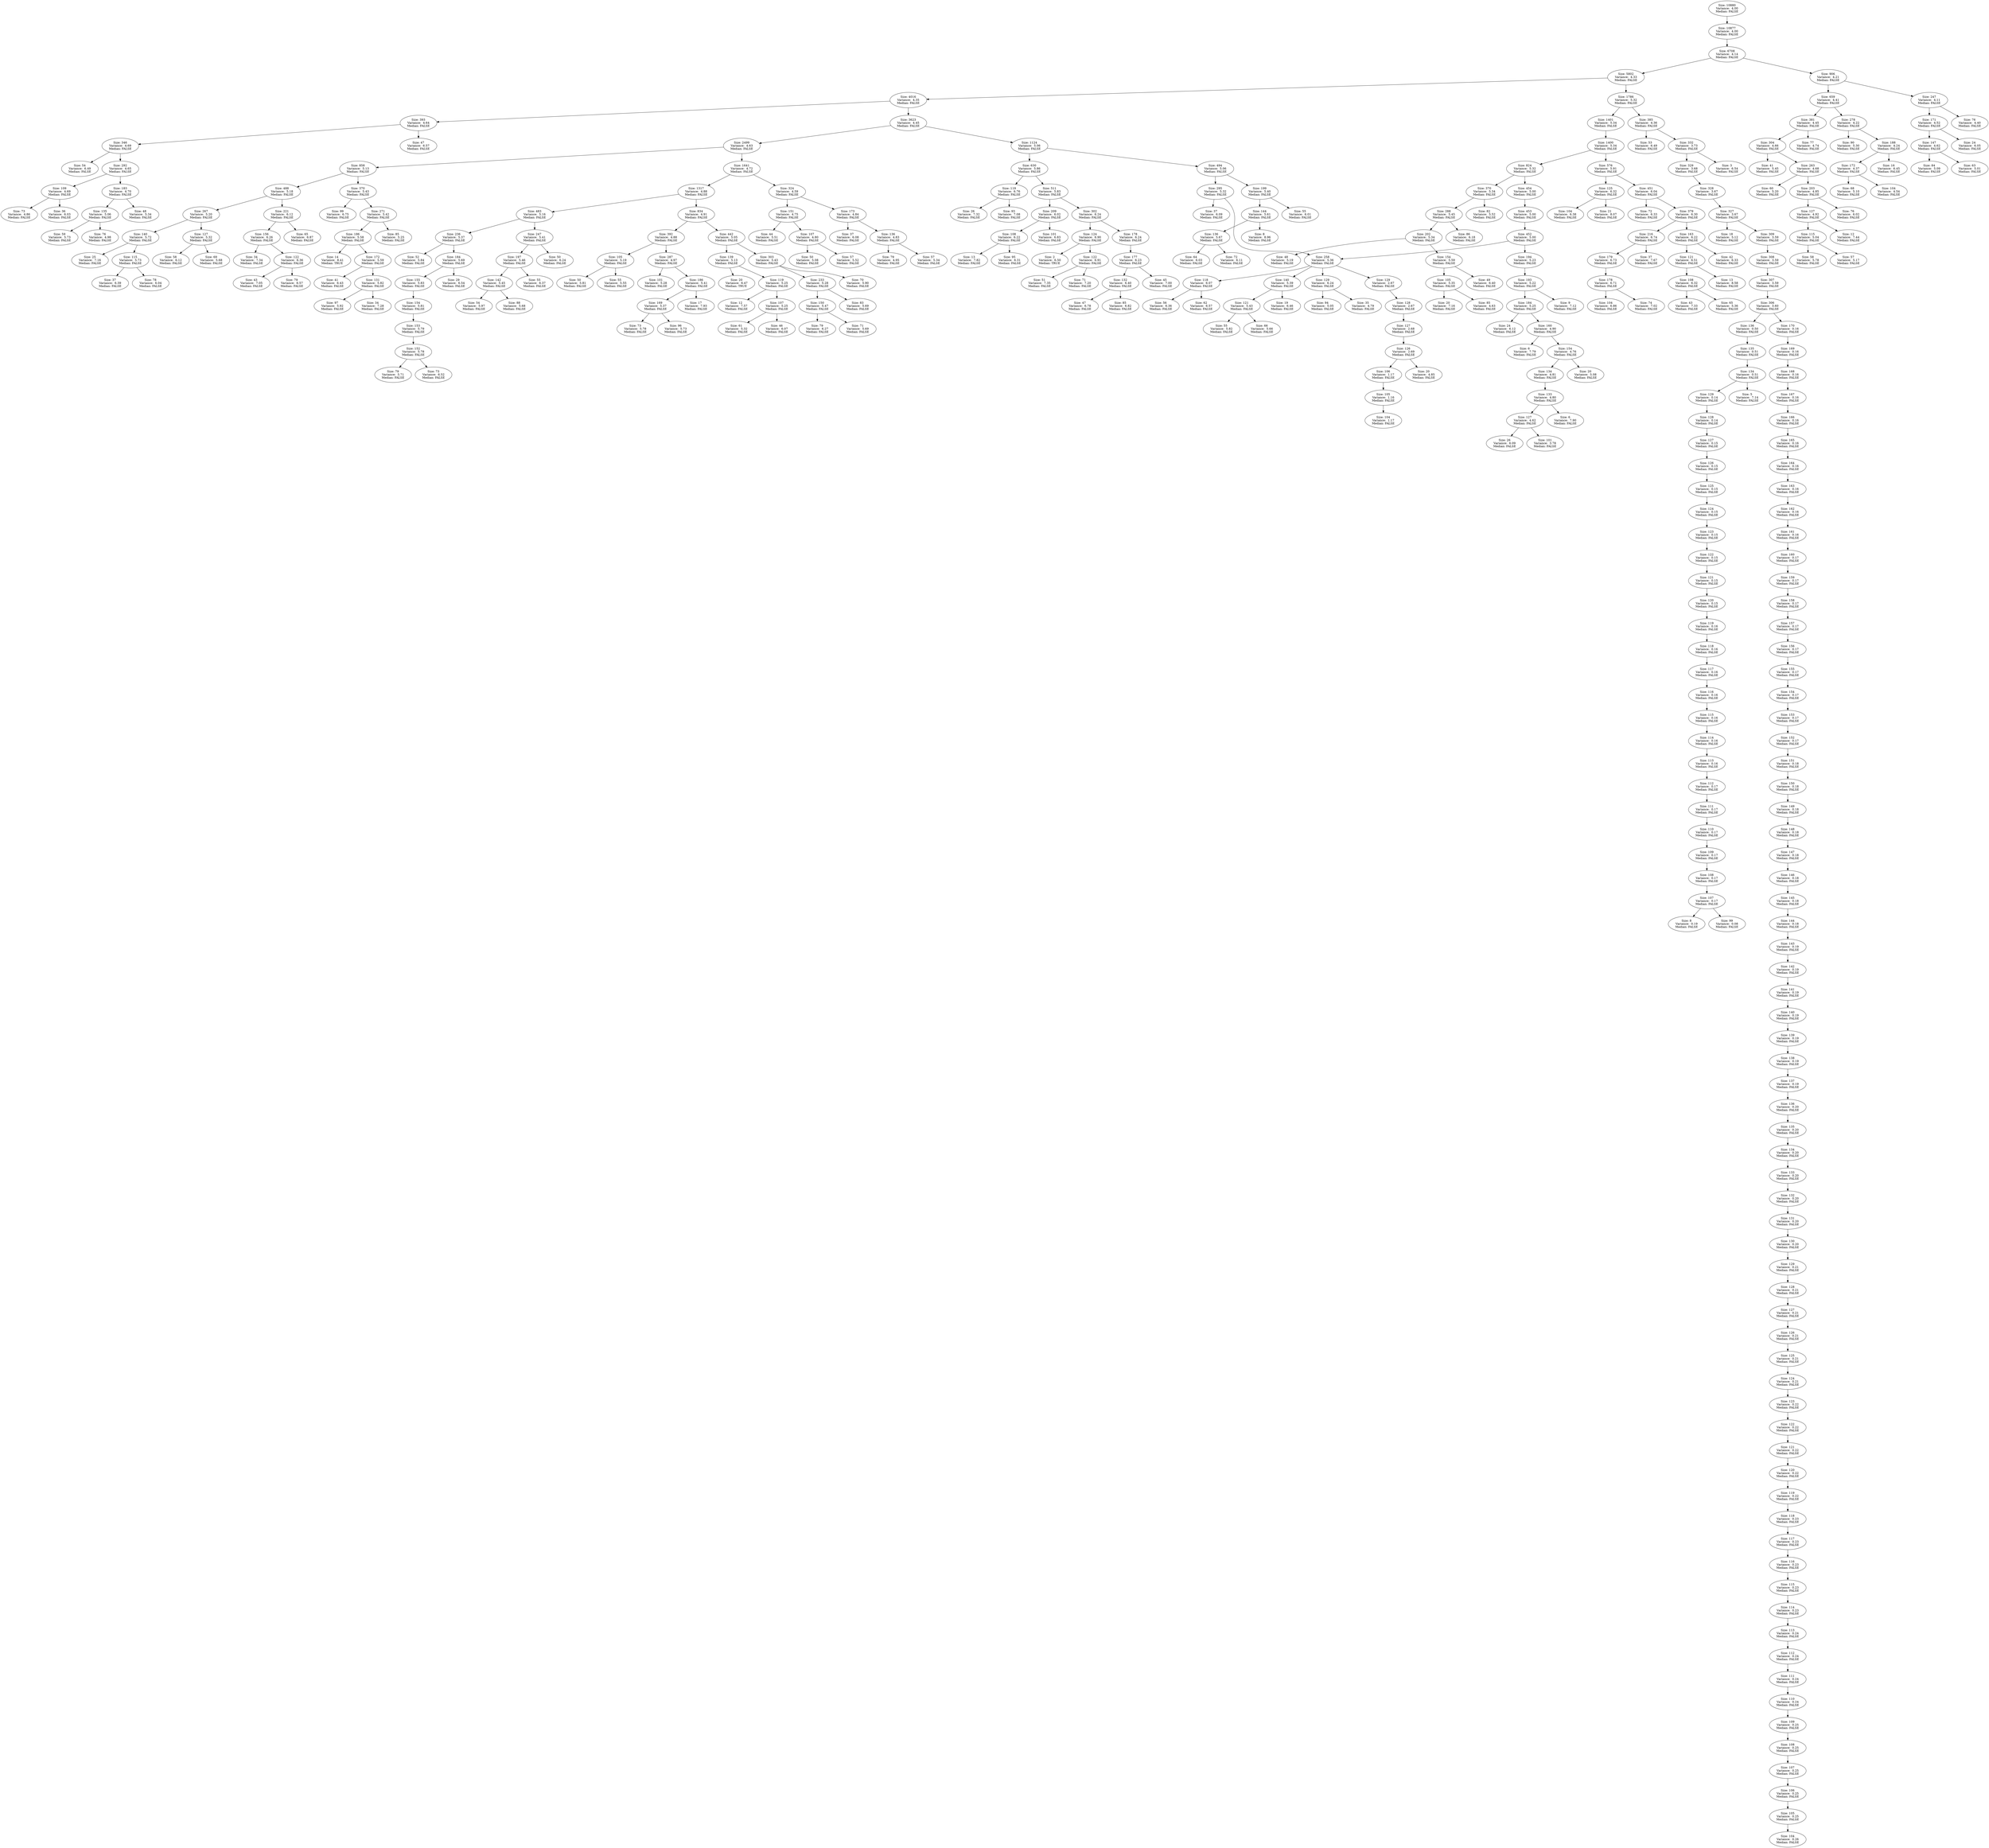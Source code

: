 DIGRAPH G {
"Size: 10880\nVariance:  4.00\nMedian: FALSE" -> "Size: 10877\nVariance:  4.00\nMedian: FALSE" L=0;
"Size: 10877\nVariance:  4.00\nMedian: FALSE" -> "Size: 6708\nVariance:  4.14\nMedian: FALSE" L=1;
"Size: 6708\nVariance:  4.14\nMedian: FALSE" -> "Size: 5802\nVariance:  4.33\nMedian: FALSE" L=2;
"Size: 6708\nVariance:  4.14\nMedian: FALSE" -> "Size: 906\nVariance:  4.21\nMedian: FALSE" L=2;
"Size: 5802\nVariance:  4.33\nMedian: FALSE" -> "Size: 4016\nVariance:  4.35\nMedian: FALSE" L=3;
"Size: 5802\nVariance:  4.33\nMedian: FALSE" -> "Size: 1786\nVariance:  5.32\nMedian: FALSE" L=3;
"Size: 4016\nVariance:  4.35\nMedian: FALSE" -> "Size: 393\nVariance:  4.64\nMedian: FALSE" L=4;
"Size: 4016\nVariance:  4.35\nMedian: FALSE" -> "Size: 3623\nVariance:  4.45\nMedian: FALSE" L=4;
"Size: 393\nVariance:  4.64\nMedian: FALSE" -> "Size: 346\nVariance:  4.69\nMedian: FALSE" L=5;
"Size: 393\nVariance:  4.64\nMedian: FALSE" -> "Size: 47\nVariance:  6.57\nMedian: FALSE" L=5;
"Size: 346\nVariance:  4.69\nMedian: FALSE" -> "Size: 54\nVariance:  6.49\nMedian: FALSE" L=6;
"Size: 346\nVariance:  4.69\nMedian: FALSE" -> "Size: 292\nVariance:  4.65\nMedian: FALSE" L=6;
"Size: 292\nVariance:  4.65\nMedian: FALSE" -> "Size: 109\nVariance:  4.69\nMedian: FALSE" L=7;
"Size: 292\nVariance:  4.65\nMedian: FALSE" -> "Size: 183\nVariance:  4.70\nMedian: FALSE" L=7;
"Size: 109\nVariance:  4.69\nMedian: FALSE" -> "Size: 73\nVariance:  4.86\nMedian: FALSE" L=8;
"Size: 109\nVariance:  4.69\nMedian: FALSE" -> "Size: 36\nVariance:  6.03\nMedian: FALSE" L=8;
"Size: 183\nVariance:  4.70\nMedian: FALSE" -> "Size: 135\nVariance:  5.06\nMedian: FALSE" L=8;
"Size: 183\nVariance:  4.70\nMedian: FALSE" -> "Size: 48\nVariance:  5.34\nMedian: FALSE" L=8;
"Size: 135\nVariance:  5.06\nMedian: FALSE" -> "Size: 59\nVariance:  5.73\nMedian: FALSE" L=9;
"Size: 135\nVariance:  5.06\nMedian: FALSE" -> "Size: 76\nVariance:  4.98\nMedian: FALSE" L=9;
"Size: 3623\nVariance:  4.45\nMedian: FALSE" -> "Size: 2499\nVariance:  4.63\nMedian: FALSE" L=5;
"Size: 3623\nVariance:  4.45\nMedian: FALSE" -> "Size: 1124\nVariance:  5.06\nMedian: FALSE" L=5;
"Size: 2499\nVariance:  4.63\nMedian: FALSE" -> "Size: 858\nVariance:  5.13\nMedian: FALSE" L=6;
"Size: 2499\nVariance:  4.63\nMedian: FALSE" -> "Size: 1641\nVariance:  4.72\nMedian: FALSE" L=6;
"Size: 858\nVariance:  5.13\nMedian: FALSE" -> "Size: 488\nVariance:  5.18\nMedian: FALSE" L=7;
"Size: 858\nVariance:  5.13\nMedian: FALSE" -> "Size: 370\nVariance:  5.43\nMedian: FALSE" L=7;
"Size: 488\nVariance:  5.18\nMedian: FALSE" -> "Size: 221\nVariance:  6.12\nMedian: FALSE" L=8;
"Size: 488\nVariance:  5.18\nMedian: FALSE" -> "Size: 267\nVariance:  5.20\nMedian: FALSE" L=8;
"Size: 221\nVariance:  6.12\nMedian: FALSE" -> "Size: 156\nVariance:  6.26\nMedian: FALSE" L=9;
"Size: 221\nVariance:  6.12\nMedian: FALSE" -> "Size: 65\nVariance:  6.87\nMedian: FALSE" L=9;
"Size: 156\nVariance:  6.26\nMedian: FALSE" -> "Size: 122\nVariance:  6.36\nMedian: FALSE" L=10;
"Size: 156\nVariance:  6.26\nMedian: FALSE" -> "Size: 34\nVariance:  7.34\nMedian: FALSE" L=10;
"Size: 122\nVariance:  6.36\nMedian: FALSE" -> "Size: 43\nVariance:  7.05\nMedian: FALSE" L=11;
"Size: 122\nVariance:  6.36\nMedian: FALSE" -> "Size: 79\nVariance:  6.57\nMedian: FALSE" L=11;
"Size: 267\nVariance:  5.20\nMedian: FALSE" -> "Size: 140\nVariance:  5.72\nMedian: FALSE" L=9;
"Size: 267\nVariance:  5.20\nMedian: FALSE" -> "Size: 127\nVariance:  5.32\nMedian: FALSE" L=9;
"Size: 140\nVariance:  5.72\nMedian: FALSE" -> "Size: 115\nVariance:  5.73\nMedian: FALSE" L=10;
"Size: 140\nVariance:  5.72\nMedian: FALSE" -> "Size: 25\nVariance:  7.16\nMedian: FALSE" L=10;
"Size: 115\nVariance:  5.73\nMedian: FALSE" -> "Size: 37\nVariance:  6.39\nMedian: FALSE" L=11;
"Size: 115\nVariance:  5.73\nMedian: FALSE" -> "Size: 78\nVariance:  6.04\nMedian: FALSE" L=11;
"Size: 127\nVariance:  5.32\nMedian: FALSE" -> "Size: 69\nVariance:  5.68\nMedian: FALSE" L=10;
"Size: 127\nVariance:  5.32\nMedian: FALSE" -> "Size: 58\nVariance:  6.12\nMedian: FALSE" L=10;
"Size: 370\nVariance:  5.43\nMedian: FALSE" -> "Size: 271\nVariance:  5.42\nMedian: FALSE" L=8;
"Size: 370\nVariance:  5.43\nMedian: FALSE" -> "Size: 99\nVariance:  6.75\nMedian: FALSE" L=8;
"Size: 271\nVariance:  5.42\nMedian: FALSE" -> "Size: 186\nVariance:  5.58\nMedian: FALSE" L=9;
"Size: 271\nVariance:  5.42\nMedian: FALSE" -> "Size: 85\nVariance:  5.25\nMedian: FALSE" L=9;
"Size: 186\nVariance:  5.58\nMedian: FALSE" -> "Size: 172\nVariance:  5.59\nMedian: FALSE" L=10;
"Size: 186\nVariance:  5.58\nMedian: FALSE" -> "Size: 14\nVariance:  8.41\nMedian: TRUE " L=10;
"Size: 172\nVariance:  5.59\nMedian: FALSE" -> "Size: 41\nVariance:  6.43\nMedian: FALSE" L=11;
"Size: 172\nVariance:  5.59\nMedian: FALSE" -> "Size: 131\nVariance:  5.82\nMedian: FALSE" L=11;
"Size: 131\nVariance:  5.82\nMedian: FALSE" -> "Size: 97\nVariance:  5.92\nMedian: FALSE" L=12;
"Size: 131\nVariance:  5.82\nMedian: FALSE" -> "Size: 34\nVariance:  7.28\nMedian: FALSE" L=12;
"Size: 1641\nVariance:  4.72\nMedian: FALSE" -> "Size: 324\nVariance:  4.59\nMedian: FALSE" L=7;
"Size: 1641\nVariance:  4.72\nMedian: FALSE" -> "Size: 1317\nVariance:  4.88\nMedian: FALSE" L=7;
"Size: 324\nVariance:  4.59\nMedian: FALSE" -> "Size: 173\nVariance:  4.84\nMedian: FALSE" L=8;
"Size: 324\nVariance:  4.59\nMedian: FALSE" -> "Size: 151\nVariance:  4.75\nMedian: FALSE" L=8;
"Size: 173\nVariance:  4.84\nMedian: FALSE" -> "Size: 37\nVariance:  6.08\nMedian: FALSE" L=9;
"Size: 173\nVariance:  4.84\nMedian: FALSE" -> "Size: 136\nVariance:  4.83\nMedian: FALSE" L=9;
"Size: 136\nVariance:  4.83\nMedian: FALSE" -> "Size: 57\nVariance:  5.34\nMedian: FALSE" L=10;
"Size: 136\nVariance:  4.83\nMedian: FALSE" -> "Size: 79\nVariance:  4.95\nMedian: FALSE" L=10;
"Size: 151\nVariance:  4.75\nMedian: FALSE" -> "Size: 44\nVariance:  5.51\nMedian: FALSE" L=9;
"Size: 151\nVariance:  4.75\nMedian: FALSE" -> "Size: 107\nVariance:  4.80\nMedian: FALSE" L=9;
"Size: 107\nVariance:  4.80\nMedian: FALSE" -> "Size: 57\nVariance:  5.52\nMedian: FALSE" L=10;
"Size: 107\nVariance:  4.80\nMedian: FALSE" -> "Size: 50\nVariance:  5.08\nMedian: FALSE" L=10;
"Size: 1317\nVariance:  4.88\nMedian: FALSE" -> "Size: 483\nVariance:  5.16\nMedian: FALSE" L=8;
"Size: 1317\nVariance:  4.88\nMedian: FALSE" -> "Size: 834\nVariance:  4.91\nMedian: FALSE" L=8;
"Size: 483\nVariance:  5.16\nMedian: FALSE" -> "Size: 247\nVariance:  5.41\nMedian: FALSE" L=9;
"Size: 483\nVariance:  5.16\nMedian: FALSE" -> "Size: 236\nVariance:  5.37\nMedian: FALSE" L=9;
"Size: 247\nVariance:  5.41\nMedian: FALSE" -> "Size: 50\nVariance:  6.24\nMedian: FALSE" L=10;
"Size: 247\nVariance:  5.41\nMedian: FALSE" -> "Size: 197\nVariance:  5.46\nMedian: FALSE" L=10;
"Size: 197\nVariance:  5.46\nMedian: FALSE" -> "Size: 142\nVariance:  5.45\nMedian: FALSE" L=11;
"Size: 197\nVariance:  5.46\nMedian: FALSE" -> "Size: 55\nVariance:  6.37\nMedian: FALSE" L=11;
"Size: 142\nVariance:  5.45\nMedian: FALSE" -> "Size: 54\nVariance:  5.97\nMedian: FALSE" L=12;
"Size: 142\nVariance:  5.45\nMedian: FALSE" -> "Size: 88\nVariance:  5.68\nMedian: FALSE" L=12;
"Size: 236\nVariance:  5.37\nMedian: FALSE" -> "Size: 52\nVariance:  5.84\nMedian: FALSE" L=10;
"Size: 236\nVariance:  5.37\nMedian: FALSE" -> "Size: 184\nVariance:  5.69\nMedian: FALSE" L=10;
"Size: 184\nVariance:  5.69\nMedian: FALSE" -> "Size: 155\nVariance:  5.83\nMedian: FALSE" L=11;
"Size: 184\nVariance:  5.69\nMedian: FALSE" -> "Size: 29\nVariance:  6.54\nMedian: FALSE" L=11;
"Size: 155\nVariance:  5.83\nMedian: FALSE" -> "Size: 154\nVariance:  5.81\nMedian: FALSE" L=12;
"Size: 154\nVariance:  5.81\nMedian: FALSE" -> "Size: 153\nVariance:  5.79\nMedian: FALSE" L=13;
"Size: 153\nVariance:  5.79\nMedian: FALSE" -> "Size: 152\nVariance:  5.78\nMedian: FALSE" L=14;
"Size: 152\nVariance:  5.78\nMedian: FALSE" -> "Size: 79\nVariance:  5.71\nMedian: FALSE" L=15;
"Size: 152\nVariance:  5.78\nMedian: FALSE" -> "Size: 73\nVariance:  6.52\nMedian: FALSE" L=15;
"Size: 834\nVariance:  4.91\nMedian: FALSE" -> "Size: 442\nVariance:  5.05\nMedian: FALSE" L=9;
"Size: 834\nVariance:  4.91\nMedian: FALSE" -> "Size: 392\nVariance:  4.88\nMedian: FALSE" L=9;
"Size: 442\nVariance:  5.05\nMedian: FALSE" -> "Size: 139\nVariance:  5.13\nMedian: FALSE" L=10;
"Size: 442\nVariance:  5.05\nMedian: FALSE" -> "Size: 303\nVariance:  5.43\nMedian: FALSE" L=10;
"Size: 139\nVariance:  5.13\nMedian: FALSE" -> "Size: 20\nVariance:  6.47\nMedian: TRUE " L=11;
"Size: 139\nVariance:  5.13\nMedian: FALSE" -> "Size: 119\nVariance:  5.25\nMedian: FALSE" L=11;
"Size: 119\nVariance:  5.25\nMedian: FALSE" -> "Size: 107\nVariance:  5.25\nMedian: FALSE" L=12;
"Size: 119\nVariance:  5.25\nMedian: FALSE" -> "Size: 12\nVariance:  7.57\nMedian: FALSE" L=12;
"Size: 107\nVariance:  5.25\nMedian: FALSE" -> "Size: 46\nVariance:  6.07\nMedian: FALSE" L=13;
"Size: 107\nVariance:  5.25\nMedian: FALSE" -> "Size: 61\nVariance:  5.32\nMedian: FALSE" L=13;
"Size: 303\nVariance:  5.43\nMedian: FALSE" -> "Size: 233\nVariance:  5.28\nMedian: FALSE" L=11;
"Size: 303\nVariance:  5.43\nMedian: FALSE" -> "Size: 70\nVariance:  5.90\nMedian: FALSE" L=11;
"Size: 233\nVariance:  5.28\nMedian: FALSE" -> "Size: 83\nVariance:  5.69\nMedian: FALSE" L=12;
"Size: 233\nVariance:  5.28\nMedian: FALSE" -> "Size: 150\nVariance:  5.47\nMedian: FALSE" L=12;
"Size: 150\nVariance:  5.47\nMedian: FALSE" -> "Size: 71\nVariance:  5.69\nMedian: FALSE" L=13;
"Size: 150\nVariance:  5.47\nMedian: FALSE" -> "Size: 79\nVariance:  6.27\nMedian: FALSE" L=13;
"Size: 392\nVariance:  4.88\nMedian: FALSE" -> "Size: 105\nVariance:  5.19\nMedian: FALSE" L=10;
"Size: 392\nVariance:  4.88\nMedian: FALSE" -> "Size: 287\nVariance:  4.97\nMedian: FALSE" L=10;
"Size: 105\nVariance:  5.19\nMedian: FALSE" -> "Size: 50\nVariance:  5.81\nMedian: FALSE" L=11;
"Size: 105\nVariance:  5.19\nMedian: FALSE" -> "Size: 55\nVariance:  5.55\nMedian: FALSE" L=11;
"Size: 287\nVariance:  4.97\nMedian: FALSE" -> "Size: 101\nVariance:  5.28\nMedian: FALSE" L=11;
"Size: 287\nVariance:  4.97\nMedian: FALSE" -> "Size: 186\nVariance:  5.41\nMedian: FALSE" L=11;
"Size: 186\nVariance:  5.41\nMedian: FALSE" -> "Size: 17\nVariance:  7.93\nMedian: FALSE" L=12;
"Size: 186\nVariance:  5.41\nMedian: FALSE" -> "Size: 169\nVariance:  5.37\nMedian: FALSE" L=12;
"Size: 169\nVariance:  5.37\nMedian: FALSE" -> "Size: 96\nVariance:  5.73\nMedian: FALSE" L=13;
"Size: 169\nVariance:  5.37\nMedian: FALSE" -> "Size: 73\nVariance:  5.78\nMedian: FALSE" L=13;
"Size: 1124\nVariance:  5.06\nMedian: FALSE" -> "Size: 494\nVariance:  5.06\nMedian: FALSE" L=6;
"Size: 1124\nVariance:  5.06\nMedian: FALSE" -> "Size: 630\nVariance:  5.86\nMedian: FALSE" L=6;
"Size: 494\nVariance:  5.06\nMedian: FALSE" -> "Size: 199\nVariance:  5.40\nMedian: FALSE" L=7;
"Size: 494\nVariance:  5.06\nMedian: FALSE" -> "Size: 295\nVariance:  5.32\nMedian: FALSE" L=7;
"Size: 199\nVariance:  5.40\nMedian: FALSE" -> "Size: 144\nVariance:  5.61\nMedian: FALSE" L=8;
"Size: 199\nVariance:  5.40\nMedian: FALSE" -> "Size: 55\nVariance:  6.01\nMedian: FALSE" L=8;
"Size: 144\nVariance:  5.61\nMedian: FALSE" -> "Size: 8\nVariance:  8.96\nMedian: FALSE" L=9;
"Size: 144\nVariance:  5.61\nMedian: FALSE" -> "Size: 136\nVariance:  5.67\nMedian: FALSE" L=9;
"Size: 136\nVariance:  5.67\nMedian: FALSE" -> "Size: 64\nVariance:  6.03\nMedian: FALSE" L=10;
"Size: 136\nVariance:  5.67\nMedian: FALSE" -> "Size: 72\nVariance:  6.11\nMedian: FALSE" L=10;
"Size: 295\nVariance:  5.32\nMedian: FALSE" -> "Size: 37\nVariance:  6.09\nMedian: FALSE" L=8;
"Size: 295\nVariance:  5.32\nMedian: FALSE" -> "Size: 258\nVariance:  5.36\nMedian: FALSE" L=8;
"Size: 258\nVariance:  5.36\nMedian: FALSE" -> "Size: 118\nVariance:  6.07\nMedian: FALSE" L=9;
"Size: 258\nVariance:  5.36\nMedian: FALSE" -> "Size: 140\nVariance:  5.39\nMedian: FALSE" L=9;
"Size: 118\nVariance:  6.07\nMedian: FALSE" -> "Size: 56\nVariance:  6.36\nMedian: FALSE" L=10;
"Size: 118\nVariance:  6.07\nMedian: FALSE" -> "Size: 62\nVariance:  6.57\nMedian: FALSE" L=10;
"Size: 140\nVariance:  5.39\nMedian: FALSE" -> "Size: 121\nVariance:  5.43\nMedian: FALSE" L=10;
"Size: 140\nVariance:  5.39\nMedian: FALSE" -> "Size: 19\nVariance:  6.46\nMedian: FALSE" L=10;
"Size: 121\nVariance:  5.43\nMedian: FALSE" -> "Size: 55\nVariance:  5.82\nMedian: FALSE" L=11;
"Size: 121\nVariance:  5.43\nMedian: FALSE" -> "Size: 66\nVariance:  5.66\nMedian: FALSE" L=11;
"Size: 630\nVariance:  5.86\nMedian: FALSE" -> "Size: 511\nVariance:  5.83\nMedian: FALSE" L=7;
"Size: 630\nVariance:  5.86\nMedian: FALSE" -> "Size: 119\nVariance:  6.76\nMedian: FALSE" L=7;
"Size: 511\nVariance:  5.83\nMedian: FALSE" -> "Size: 209\nVariance:  6.02\nMedian: FALSE" L=8;
"Size: 511\nVariance:  5.83\nMedian: FALSE" -> "Size: 302\nVariance:  6.24\nMedian: FALSE" L=8;
"Size: 209\nVariance:  6.02\nMedian: FALSE" -> "Size: 108\nVariance:  6.22\nMedian: FALSE" L=9;
"Size: 209\nVariance:  6.02\nMedian: FALSE" -> "Size: 101\nVariance:  6.83\nMedian: FALSE" L=9;
"Size: 108\nVariance:  6.22\nMedian: FALSE" -> "Size: 95\nVariance:  6.31\nMedian: FALSE" L=10;
"Size: 108\nVariance:  6.22\nMedian: FALSE" -> "Size: 13\nVariance:  7.82\nMedian: FALSE" L=10;
"Size: 302\nVariance:  6.24\nMedian: FALSE" -> "Size: 124\nVariance:  6.90\nMedian: FALSE" L=9;
"Size: 302\nVariance:  6.24\nMedian: FALSE" -> "Size: 178\nVariance:  6.24\nMedian: FALSE" L=9;
"Size: 124\nVariance:  6.90\nMedian: FALSE" -> "Size: 122\nVariance:  6.91\nMedian: FALSE" L=10;
"Size: 124\nVariance:  6.90\nMedian: FALSE" -> "Size: 2\nVariance:  6.50\nMedian: TRUE " L=10;
"Size: 122\nVariance:  6.91\nMedian: FALSE" -> "Size: 71\nVariance:  7.20\nMedian: FALSE" L=11;
"Size: 122\nVariance:  6.91\nMedian: FALSE" -> "Size: 51\nVariance:  7.35\nMedian: FALSE" L=11;
"Size: 178\nVariance:  6.24\nMedian: FALSE" -> "Size: 177\nVariance:  6.23\nMedian: FALSE" L=10;
"Size: 177\nVariance:  6.23\nMedian: FALSE" -> "Size: 45\nVariance:  7.00\nMedian: FALSE" L=11;
"Size: 177\nVariance:  6.23\nMedian: FALSE" -> "Size: 132\nVariance:  6.40\nMedian: FALSE" L=11;
"Size: 132\nVariance:  6.40\nMedian: FALSE" -> "Size: 85\nVariance:  6.82\nMedian: FALSE" L=12;
"Size: 132\nVariance:  6.40\nMedian: FALSE" -> "Size: 47\nVariance:  6.78\nMedian: FALSE" L=12;
"Size: 119\nVariance:  6.76\nMedian: FALSE" -> "Size: 26\nVariance:  7.32\nMedian: FALSE" L=8;
"Size: 119\nVariance:  6.76\nMedian: FALSE" -> "Size: 93\nVariance:  7.08\nMedian: FALSE" L=8;
"Size: 1786\nVariance:  5.32\nMedian: FALSE" -> "Size: 385\nVariance:  4.36\nMedian: FALSE" L=4;
"Size: 1786\nVariance:  5.32\nMedian: FALSE" -> "Size: 1401\nVariance:  5.34\nMedian: FALSE" L=4;
"Size: 385\nVariance:  4.36\nMedian: FALSE" -> "Size: 53\nVariance:  6.49\nMedian: FALSE" L=5;
"Size: 385\nVariance:  4.36\nMedian: FALSE" -> "Size: 332\nVariance:  3.73\nMedian: FALSE" L=5;
"Size: 332\nVariance:  3.73\nMedian: FALSE" -> "Size: 329\nVariance:  3.68\nMedian: FALSE" L=6;
"Size: 332\nVariance:  3.73\nMedian: FALSE" -> "Size: 3\nVariance:  6.54\nMedian: FALSE" L=6;
"Size: 329\nVariance:  3.68\nMedian: FALSE" -> "Size: 328\nVariance:  3.67\nMedian: FALSE" L=7;
"Size: 328\nVariance:  3.67\nMedian: FALSE" -> "Size: 327\nVariance:  3.67\nMedian: FALSE" L=8;
"Size: 327\nVariance:  3.67\nMedian: FALSE" -> "Size: 18\nVariance:  5.12\nMedian: FALSE" L=9;
"Size: 327\nVariance:  3.67\nMedian: FALSE" -> "Size: 309\nVariance:  3.59\nMedian: FALSE" L=9;
"Size: 309\nVariance:  3.59\nMedian: FALSE" -> "Size: 308\nVariance:  3.59\nMedian: FALSE" L=10;
"Size: 308\nVariance:  3.59\nMedian: FALSE" -> "Size: 307\nVariance:  3.59\nMedian: FALSE" L=11;
"Size: 307\nVariance:  3.59\nMedian: FALSE" -> "Size: 306\nVariance:  3.60\nMedian: FALSE" L=12;
"Size: 306\nVariance:  3.60\nMedian: FALSE" -> "Size: 136\nVariance:  0.50\nMedian: FALSE" L=13;
"Size: 306\nVariance:  3.60\nMedian: FALSE" -> "Size: 170\nVariance:  0.16\nMedian: FALSE" L=13;
"Size: 136\nVariance:  0.50\nMedian: FALSE" -> "Size: 135\nVariance:  0.51\nMedian: FALSE" L=14;
"Size: 135\nVariance:  0.51\nMedian: FALSE" -> "Size: 134\nVariance:  0.51\nMedian: FALSE" L=15;
"Size: 134\nVariance:  0.51\nMedian: FALSE" -> "Size: 129\nVariance:  0.14\nMedian: FALSE" L=16;
"Size: 134\nVariance:  0.51\nMedian: FALSE" -> "Size: 5\nVariance:  7.14\nMedian: FALSE" L=16;
"Size: 129\nVariance:  0.14\nMedian: FALSE" -> "Size: 128\nVariance:  0.14\nMedian: FALSE" L=17;
"Size: 128\nVariance:  0.14\nMedian: FALSE" -> "Size: 127\nVariance:  0.15\nMedian: FALSE" L=18;
"Size: 127\nVariance:  0.15\nMedian: FALSE" -> "Size: 126\nVariance:  0.15\nMedian: FALSE" L=19;
"Size: 126\nVariance:  0.15\nMedian: FALSE" -> "Size: 125\nVariance:  0.15\nMedian: FALSE" L=20;
"Size: 125\nVariance:  0.15\nMedian: FALSE" -> "Size: 124\nVariance:  0.15\nMedian: FALSE" L=21;
"Size: 124\nVariance:  0.15\nMedian: FALSE" -> "Size: 123\nVariance:  0.15\nMedian: FALSE" L=22;
"Size: 123\nVariance:  0.15\nMedian: FALSE" -> "Size: 122\nVariance:  0.15\nMedian: FALSE" L=23;
"Size: 122\nVariance:  0.15\nMedian: FALSE" -> "Size: 121\nVariance:  0.15\nMedian: FALSE" L=24;
"Size: 121\nVariance:  0.15\nMedian: FALSE" -> "Size: 120\nVariance:  0.15\nMedian: FALSE" L=25;
"Size: 120\nVariance:  0.15\nMedian: FALSE" -> "Size: 119\nVariance:  0.16\nMedian: FALSE" L=26;
"Size: 119\nVariance:  0.16\nMedian: FALSE" -> "Size: 118\nVariance:  0.16\nMedian: FALSE" L=27;
"Size: 118\nVariance:  0.16\nMedian: FALSE" -> "Size: 117\nVariance:  0.16\nMedian: FALSE" L=28;
"Size: 117\nVariance:  0.16\nMedian: FALSE" -> "Size: 116\nVariance:  0.16\nMedian: FALSE" L=29;
"Size: 116\nVariance:  0.16\nMedian: FALSE" -> "Size: 115\nVariance:  0.16\nMedian: FALSE" L=30;
"Size: 115\nVariance:  0.16\nMedian: FALSE" -> "Size: 114\nVariance:  0.16\nMedian: FALSE" L=31;
"Size: 114\nVariance:  0.16\nMedian: FALSE" -> "Size: 113\nVariance:  0.16\nMedian: FALSE" L=32;
"Size: 113\nVariance:  0.16\nMedian: FALSE" -> "Size: 112\nVariance:  0.17\nMedian: FALSE" L=33;
"Size: 112\nVariance:  0.17\nMedian: FALSE" -> "Size: 111\nVariance:  0.17\nMedian: FALSE" L=34;
"Size: 111\nVariance:  0.17\nMedian: FALSE" -> "Size: 110\nVariance:  0.17\nMedian: FALSE" L=35;
"Size: 110\nVariance:  0.17\nMedian: FALSE" -> "Size: 109\nVariance:  0.17\nMedian: FALSE" L=36;
"Size: 109\nVariance:  0.17\nMedian: FALSE" -> "Size: 108\nVariance:  0.17\nMedian: FALSE" L=37;
"Size: 108\nVariance:  0.17\nMedian: FALSE" -> "Size: 107\nVariance:  0.17\nMedian: FALSE" L=38;
"Size: 107\nVariance:  0.17\nMedian: FALSE" -> "Size: 8\nVariance:  0.19\nMedian: FALSE" L=39;
"Size: 107\nVariance:  0.17\nMedian: FALSE" -> "Size: 99\nVariance:  0.08\nMedian: FALSE" L=39;
"Size: 170\nVariance:  0.16\nMedian: FALSE" -> "Size: 169\nVariance:  0.16\nMedian: FALSE" L=14;
"Size: 169\nVariance:  0.16\nMedian: FALSE" -> "Size: 168\nVariance:  0.16\nMedian: FALSE" L=15;
"Size: 168\nVariance:  0.16\nMedian: FALSE" -> "Size: 167\nVariance:  0.16\nMedian: FALSE" L=16;
"Size: 167\nVariance:  0.16\nMedian: FALSE" -> "Size: 166\nVariance:  0.16\nMedian: FALSE" L=17;
"Size: 166\nVariance:  0.16\nMedian: FALSE" -> "Size: 165\nVariance:  0.16\nMedian: FALSE" L=18;
"Size: 165\nVariance:  0.16\nMedian: FALSE" -> "Size: 164\nVariance:  0.16\nMedian: FALSE" L=19;
"Size: 164\nVariance:  0.16\nMedian: FALSE" -> "Size: 163\nVariance:  0.16\nMedian: FALSE" L=20;
"Size: 163\nVariance:  0.16\nMedian: FALSE" -> "Size: 162\nVariance:  0.16\nMedian: FALSE" L=21;
"Size: 162\nVariance:  0.16\nMedian: FALSE" -> "Size: 161\nVariance:  0.16\nMedian: FALSE" L=22;
"Size: 161\nVariance:  0.16\nMedian: FALSE" -> "Size: 160\nVariance:  0.17\nMedian: FALSE" L=23;
"Size: 160\nVariance:  0.17\nMedian: FALSE" -> "Size: 159\nVariance:  0.17\nMedian: FALSE" L=24;
"Size: 159\nVariance:  0.17\nMedian: FALSE" -> "Size: 158\nVariance:  0.17\nMedian: FALSE" L=25;
"Size: 158\nVariance:  0.17\nMedian: FALSE" -> "Size: 157\nVariance:  0.17\nMedian: FALSE" L=26;
"Size: 157\nVariance:  0.17\nMedian: FALSE" -> "Size: 156\nVariance:  0.17\nMedian: FALSE" L=27;
"Size: 156\nVariance:  0.17\nMedian: FALSE" -> "Size: 155\nVariance:  0.17\nMedian: FALSE" L=28;
"Size: 155\nVariance:  0.17\nMedian: FALSE" -> "Size: 154\nVariance:  0.17\nMedian: FALSE" L=29;
"Size: 154\nVariance:  0.17\nMedian: FALSE" -> "Size: 153\nVariance:  0.17\nMedian: FALSE" L=30;
"Size: 153\nVariance:  0.17\nMedian: FALSE" -> "Size: 152\nVariance:  0.17\nMedian: FALSE" L=31;
"Size: 152\nVariance:  0.17\nMedian: FALSE" -> "Size: 151\nVariance:  0.18\nMedian: FALSE" L=32;
"Size: 151\nVariance:  0.18\nMedian: FALSE" -> "Size: 150\nVariance:  0.18\nMedian: FALSE" L=33;
"Size: 150\nVariance:  0.18\nMedian: FALSE" -> "Size: 149\nVariance:  0.18\nMedian: FALSE" L=34;
"Size: 149\nVariance:  0.18\nMedian: FALSE" -> "Size: 148\nVariance:  0.18\nMedian: FALSE" L=35;
"Size: 148\nVariance:  0.18\nMedian: FALSE" -> "Size: 147\nVariance:  0.18\nMedian: FALSE" L=36;
"Size: 147\nVariance:  0.18\nMedian: FALSE" -> "Size: 146\nVariance:  0.18\nMedian: FALSE" L=37;
"Size: 146\nVariance:  0.18\nMedian: FALSE" -> "Size: 145\nVariance:  0.18\nMedian: FALSE" L=38;
"Size: 145\nVariance:  0.18\nMedian: FALSE" -> "Size: 144\nVariance:  0.18\nMedian: FALSE" L=39;
"Size: 144\nVariance:  0.18\nMedian: FALSE" -> "Size: 143\nVariance:  0.19\nMedian: FALSE" L=40;
"Size: 143\nVariance:  0.19\nMedian: FALSE" -> "Size: 142\nVariance:  0.19\nMedian: FALSE" L=41;
"Size: 142\nVariance:  0.19\nMedian: FALSE" -> "Size: 141\nVariance:  0.19\nMedian: FALSE" L=42;
"Size: 141\nVariance:  0.19\nMedian: FALSE" -> "Size: 140\nVariance:  0.19\nMedian: FALSE" L=43;
"Size: 140\nVariance:  0.19\nMedian: FALSE" -> "Size: 139\nVariance:  0.19\nMedian: FALSE" L=44;
"Size: 139\nVariance:  0.19\nMedian: FALSE" -> "Size: 138\nVariance:  0.19\nMedian: FALSE" L=45;
"Size: 138\nVariance:  0.19\nMedian: FALSE" -> "Size: 137\nVariance:  0.19\nMedian: FALSE" L=46;
"Size: 137\nVariance:  0.19\nMedian: FALSE" -> "Size: 136\nVariance:  0.20\nMedian: FALSE" L=47;
"Size: 136\nVariance:  0.20\nMedian: FALSE" -> "Size: 135\nVariance:  0.20\nMedian: FALSE" L=48;
"Size: 135\nVariance:  0.20\nMedian: FALSE" -> "Size: 134\nVariance:  0.20\nMedian: FALSE" L=49;
"Size: 134\nVariance:  0.20\nMedian: FALSE" -> "Size: 133\nVariance:  0.20\nMedian: FALSE" L=50;
"Size: 133\nVariance:  0.20\nMedian: FALSE" -> "Size: 132\nVariance:  0.20\nMedian: FALSE" L=51;
"Size: 132\nVariance:  0.20\nMedian: FALSE" -> "Size: 131\nVariance:  0.20\nMedian: FALSE" L=52;
"Size: 131\nVariance:  0.20\nMedian: FALSE" -> "Size: 130\nVariance:  0.20\nMedian: FALSE" L=53;
"Size: 130\nVariance:  0.20\nMedian: FALSE" -> "Size: 129\nVariance:  0.21\nMedian: FALSE" L=54;
"Size: 129\nVariance:  0.21\nMedian: FALSE" -> "Size: 128\nVariance:  0.21\nMedian: FALSE" L=55;
"Size: 128\nVariance:  0.21\nMedian: FALSE" -> "Size: 127\nVariance:  0.21\nMedian: FALSE" L=56;
"Size: 127\nVariance:  0.21\nMedian: FALSE" -> "Size: 126\nVariance:  0.21\nMedian: FALSE" L=57;
"Size: 126\nVariance:  0.21\nMedian: FALSE" -> "Size: 125\nVariance:  0.21\nMedian: FALSE" L=58;
"Size: 125\nVariance:  0.21\nMedian: FALSE" -> "Size: 124\nVariance:  0.21\nMedian: FALSE" L=59;
"Size: 124\nVariance:  0.21\nMedian: FALSE" -> "Size: 123\nVariance:  0.22\nMedian: FALSE" L=60;
"Size: 123\nVariance:  0.22\nMedian: FALSE" -> "Size: 122\nVariance:  0.22\nMedian: FALSE" L=61;
"Size: 122\nVariance:  0.22\nMedian: FALSE" -> "Size: 121\nVariance:  0.22\nMedian: FALSE" L=62;
"Size: 121\nVariance:  0.22\nMedian: FALSE" -> "Size: 120\nVariance:  0.22\nMedian: FALSE" L=63;
"Size: 120\nVariance:  0.22\nMedian: FALSE" -> "Size: 119\nVariance:  0.22\nMedian: FALSE" L=64;
"Size: 119\nVariance:  0.22\nMedian: FALSE" -> "Size: 118\nVariance:  0.23\nMedian: FALSE" L=65;
"Size: 118\nVariance:  0.23\nMedian: FALSE" -> "Size: 117\nVariance:  0.23\nMedian: FALSE" L=66;
"Size: 117\nVariance:  0.23\nMedian: FALSE" -> "Size: 116\nVariance:  0.23\nMedian: FALSE" L=67;
"Size: 116\nVariance:  0.23\nMedian: FALSE" -> "Size: 115\nVariance:  0.23\nMedian: FALSE" L=68;
"Size: 115\nVariance:  0.23\nMedian: FALSE" -> "Size: 114\nVariance:  0.23\nMedian: FALSE" L=69;
"Size: 114\nVariance:  0.23\nMedian: FALSE" -> "Size: 113\nVariance:  0.24\nMedian: FALSE" L=70;
"Size: 113\nVariance:  0.24\nMedian: FALSE" -> "Size: 112\nVariance:  0.24\nMedian: FALSE" L=71;
"Size: 112\nVariance:  0.24\nMedian: FALSE" -> "Size: 111\nVariance:  0.24\nMedian: FALSE" L=72;
"Size: 111\nVariance:  0.24\nMedian: FALSE" -> "Size: 110\nVariance:  0.24\nMedian: FALSE" L=73;
"Size: 110\nVariance:  0.24\nMedian: FALSE" -> "Size: 109\nVariance:  0.25\nMedian: FALSE" L=74;
"Size: 109\nVariance:  0.25\nMedian: FALSE" -> "Size: 108\nVariance:  0.25\nMedian: FALSE" L=75;
"Size: 108\nVariance:  0.25\nMedian: FALSE" -> "Size: 107\nVariance:  0.25\nMedian: FALSE" L=76;
"Size: 107\nVariance:  0.25\nMedian: FALSE" -> "Size: 106\nVariance:  0.25\nMedian: FALSE" L=77;
"Size: 106\nVariance:  0.25\nMedian: FALSE" -> "Size: 105\nVariance:  0.25\nMedian: FALSE" L=78;
"Size: 105\nVariance:  0.25\nMedian: FALSE" -> "Size: 104\nVariance:  0.26\nMedian: FALSE" L=79;
"Size: 1401\nVariance:  5.34\nMedian: FALSE" -> "Size: 1400\nVariance:  5.34\nMedian: FALSE" L=5;
"Size: 1400\nVariance:  5.34\nMedian: FALSE" -> "Size: 576\nVariance:  5.91\nMedian: FALSE" L=6;
"Size: 1400\nVariance:  5.34\nMedian: FALSE" -> "Size: 824\nVariance:  5.32\nMedian: FALSE" L=6;
"Size: 576\nVariance:  5.91\nMedian: FALSE" -> "Size: 125\nVariance:  6.32\nMedian: FALSE" L=7;
"Size: 576\nVariance:  5.91\nMedian: FALSE" -> "Size: 451\nVariance:  6.04\nMedian: FALSE" L=7;
"Size: 125\nVariance:  6.32\nMedian: FALSE" -> "Size: 104\nVariance:  6.38\nMedian: FALSE" L=8;
"Size: 125\nVariance:  6.32\nMedian: FALSE" -> "Size: 21\nVariance:  8.07\nMedian: FALSE" L=8;
"Size: 451\nVariance:  6.04\nMedian: FALSE" -> "Size: 72\nVariance:  6.33\nMedian: FALSE" L=8;
"Size: 451\nVariance:  6.04\nMedian: FALSE" -> "Size: 379\nVariance:  6.30\nMedian: FALSE" L=8;
"Size: 379\nVariance:  6.30\nMedian: FALSE" -> "Size: 216\nVariance:  6.74\nMedian: FALSE" L=9;
"Size: 379\nVariance:  6.30\nMedian: FALSE" -> "Size: 163\nVariance:  6.22\nMedian: FALSE" L=9;
"Size: 216\nVariance:  6.74\nMedian: FALSE" -> "Size: 179\nVariance:  6.73\nMedian: FALSE" L=10;
"Size: 216\nVariance:  6.74\nMedian: FALSE" -> "Size: 37\nVariance:  7.67\nMedian: FALSE" L=10;
"Size: 179\nVariance:  6.73\nMedian: FALSE" -> "Size: 178\nVariance:  6.71\nMedian: FALSE" L=11;
"Size: 178\nVariance:  6.71\nMedian: FALSE" -> "Size: 104\nVariance:  6.86\nMedian: FALSE" L=12;
"Size: 178\nVariance:  6.71\nMedian: FALSE" -> "Size: 74\nVariance:  7.02\nMedian: FALSE" L=12;
"Size: 163\nVariance:  6.22\nMedian: FALSE" -> "Size: 121\nVariance:  6.51\nMedian: FALSE" L=10;
"Size: 163\nVariance:  6.22\nMedian: FALSE" -> "Size: 42\nVariance:  6.33\nMedian: FALSE" L=10;
"Size: 121\nVariance:  6.51\nMedian: FALSE" -> "Size: 108\nVariance:  6.32\nMedian: FALSE" L=11;
"Size: 121\nVariance:  6.51\nMedian: FALSE" -> "Size: 13\nVariance:  8.58\nMedian: FALSE" L=11;
"Size: 108\nVariance:  6.32\nMedian: FALSE" -> "Size: 43\nVariance:  7.33\nMedian: FALSE" L=12;
"Size: 108\nVariance:  6.32\nMedian: FALSE" -> "Size: 65\nVariance:  5.36\nMedian: FALSE" L=12;
"Size: 824\nVariance:  5.32\nMedian: FALSE" -> "Size: 454\nVariance:  5.00\nMedian: FALSE" L=7;
"Size: 824\nVariance:  5.32\nMedian: FALSE" -> "Size: 370\nVariance:  5.34\nMedian: FALSE" L=7;
"Size: 454\nVariance:  5.00\nMedian: FALSE" -> "Size: 453\nVariance:  5.00\nMedian: FALSE" L=8;
"Size: 453\nVariance:  5.00\nMedian: FALSE" -> "Size: 452\nVariance:  5.00\nMedian: FALSE" L=9;
"Size: 452\nVariance:  5.00\nMedian: FALSE" -> "Size: 194\nVariance:  5.23\nMedian: FALSE" L=10;
"Size: 452\nVariance:  5.00\nMedian: FALSE" -> "Size: 258\nVariance:  5.36\nMedian: FALSE" L=10;
"Size: 194\nVariance:  5.23\nMedian: FALSE" -> "Size: 193\nVariance:  5.22\nMedian: FALSE" L=11;
"Size: 193\nVariance:  5.22\nMedian: FALSE" -> "Size: 184\nVariance:  5.25\nMedian: FALSE" L=12;
"Size: 193\nVariance:  5.22\nMedian: FALSE" -> "Size: 9\nVariance:  7.12\nMedian: FALSE" L=12;
"Size: 184\nVariance:  5.25\nMedian: FALSE" -> "Size: 24\nVariance:  6.12\nMedian: FALSE" L=13;
"Size: 184\nVariance:  5.25\nMedian: FALSE" -> "Size: 160\nVariance:  4.90\nMedian: FALSE" L=13;
"Size: 160\nVariance:  4.90\nMedian: FALSE" -> "Size: 6\nVariance:  7.79\nMedian: FALSE" L=14;
"Size: 160\nVariance:  4.90\nMedian: FALSE" -> "Size: 154\nVariance:  4.76\nMedian: FALSE" L=14;
"Size: 154\nVariance:  4.76\nMedian: FALSE" -> "Size: 134\nVariance:  4.81\nMedian: FALSE" L=15;
"Size: 154\nVariance:  4.76\nMedian: FALSE" -> "Size: 20\nVariance:  5.08\nMedian: FALSE" L=15;
"Size: 134\nVariance:  4.81\nMedian: FALSE" -> "Size: 133\nVariance:  4.80\nMedian: FALSE" L=16;
"Size: 133\nVariance:  4.80\nMedian: FALSE" -> "Size: 127\nVariance:  4.62\nMedian: FALSE" L=17;
"Size: 133\nVariance:  4.80\nMedian: FALSE" -> "Size: 6\nVariance:  7.90\nMedian: FALSE" L=17;
"Size: 127\nVariance:  4.62\nMedian: FALSE" -> "Size: 26\nVariance:  6.09\nMedian: FALSE" L=18;
"Size: 127\nVariance:  4.62\nMedian: FALSE" -> "Size: 101\nVariance:  3.78\nMedian: FALSE" L=18;
"Size: 258\nVariance:  5.36\nMedian: FALSE" -> "Size: 129\nVariance:  6.24\nMedian: FALSE" L=11;
"Size: 258\nVariance:  5.36\nMedian: FALSE" -> "Size: 129\nVariance:  2.67\nMedian: FALSE" L=11;
"Size: 129\nVariance:  6.24\nMedian: FALSE" -> "Size: 94\nVariance:  5.05\nMedian: FALSE" L=12;
"Size: 129\nVariance:  6.24\nMedian: FALSE" -> "Size: 35\nVariance:  4.79\nMedian: FALSE" L=12;
"Size: 129\nVariance:  2.67\nMedian: FALSE" -> "Size: 128\nVariance:  2.67\nMedian: FALSE" L=12;
"Size: 128\nVariance:  2.67\nMedian: FALSE" -> "Size: 127\nVariance:  2.68\nMedian: FALSE" L=13;
"Size: 127\nVariance:  2.68\nMedian: FALSE" -> "Size: 126\nVariance:  2.69\nMedian: FALSE" L=14;
"Size: 126\nVariance:  2.69\nMedian: FALSE" -> "Size: 106\nVariance:  1.17\nMedian: FALSE" L=15;
"Size: 126\nVariance:  2.69\nMedian: FALSE" -> "Size: 20\nVariance:  4.85\nMedian: FALSE" L=15;
"Size: 106\nVariance:  1.17\nMedian: FALSE" -> "Size: 105\nVariance:  1.16\nMedian: FALSE" L=16;
"Size: 105\nVariance:  1.16\nMedian: FALSE" -> "Size: 104\nVariance:  1.17\nMedian: FALSE" L=17;
"Size: 370\nVariance:  5.34\nMedian: FALSE" -> "Size: 288\nVariance:  5.45\nMedian: FALSE" L=8;
"Size: 370\nVariance:  5.34\nMedian: FALSE" -> "Size: 82\nVariance:  5.52\nMedian: FALSE" L=8;
"Size: 288\nVariance:  5.45\nMedian: FALSE" -> "Size: 86\nVariance:  6.18\nMedian: FALSE" L=9;
"Size: 288\nVariance:  5.45\nMedian: FALSE" -> "Size: 202\nVariance:  5.34\nMedian: FALSE" L=9;
"Size: 202\nVariance:  5.34\nMedian: FALSE" -> "Size: 48\nVariance:  5.19\nMedian: FALSE" L=10;
"Size: 202\nVariance:  5.34\nMedian: FALSE" -> "Size: 154\nVariance:  5.59\nMedian: FALSE" L=10;
"Size: 154\nVariance:  5.59\nMedian: FALSE" -> "Size: 105\nVariance:  5.35\nMedian: FALSE" L=11;
"Size: 154\nVariance:  5.59\nMedian: FALSE" -> "Size: 49\nVariance:  6.40\nMedian: FALSE" L=11;
"Size: 105\nVariance:  5.35\nMedian: FALSE" -> "Size: 20\nVariance:  7.16\nMedian: FALSE" L=12;
"Size: 105\nVariance:  5.35\nMedian: FALSE" -> "Size: 85\nVariance:  4.63\nMedian: FALSE" L=12;
"Size: 906\nVariance:  4.21\nMedian: FALSE" -> "Size: 659\nVariance:  4.41\nMedian: FALSE" L=3;
"Size: 906\nVariance:  4.21\nMedian: FALSE" -> "Size: 247\nVariance:  4.11\nMedian: FALSE" L=3;
"Size: 659\nVariance:  4.41\nMedian: FALSE" -> "Size: 381\nVariance:  4.45\nMedian: FALSE" L=4;
"Size: 659\nVariance:  4.41\nMedian: FALSE" -> "Size: 278\nVariance:  4.22\nMedian: FALSE" L=4;
"Size: 381\nVariance:  4.45\nMedian: FALSE" -> "Size: 304\nVariance:  4.66\nMedian: FALSE" L=5;
"Size: 381\nVariance:  4.45\nMedian: FALSE" -> "Size: 77\nVariance:  4.74\nMedian: FALSE" L=5;
"Size: 304\nVariance:  4.66\nMedian: FALSE" -> "Size: 41\nVariance:  5.45\nMedian: FALSE" L=6;
"Size: 304\nVariance:  4.66\nMedian: FALSE" -> "Size: 263\nVariance:  4.68\nMedian: FALSE" L=6;
"Size: 263\nVariance:  4.68\nMedian: FALSE" -> "Size: 60\nVariance:  5.20\nMedian: FALSE" L=7;
"Size: 263\nVariance:  4.68\nMedian: FALSE" -> "Size: 203\nVariance:  4.85\nMedian: FALSE" L=7;
"Size: 203\nVariance:  4.85\nMedian: FALSE" -> "Size: 127\nVariance:  4.92\nMedian: FALSE" L=8;
"Size: 203\nVariance:  4.85\nMedian: FALSE" -> "Size: 76\nVariance:  6.02\nMedian: FALSE" L=8;
"Size: 127\nVariance:  4.92\nMedian: FALSE" -> "Size: 115\nVariance:  5.04\nMedian: FALSE" L=9;
"Size: 127\nVariance:  4.92\nMedian: FALSE" -> "Size: 12\nVariance:  7.44\nMedian: FALSE" L=9;
"Size: 115\nVariance:  5.04\nMedian: FALSE" -> "Size: 58\nVariance:  5.78\nMedian: FALSE" L=10;
"Size: 115\nVariance:  5.04\nMedian: FALSE" -> "Size: 57\nVariance:  5.17\nMedian: FALSE" L=10;
"Size: 278\nVariance:  4.22\nMedian: FALSE" -> "Size: 90\nVariance:  5.30\nMedian: FALSE" L=5;
"Size: 278\nVariance:  4.22\nMedian: FALSE" -> "Size: 188\nVariance:  4.24\nMedian: FALSE" L=5;
"Size: 188\nVariance:  4.24\nMedian: FALSE" -> "Size: 172\nVariance:  4.37\nMedian: FALSE" L=6;
"Size: 188\nVariance:  4.24\nMedian: FALSE" -> "Size: 16\nVariance:  6.45\nMedian: FALSE" L=6;
"Size: 172\nVariance:  4.37\nMedian: FALSE" -> "Size: 68\nVariance:  5.10\nMedian: FALSE" L=7;
"Size: 172\nVariance:  4.37\nMedian: FALSE" -> "Size: 104\nVariance:  4.54\nMedian: FALSE" L=7;
"Size: 247\nVariance:  4.11\nMedian: FALSE" -> "Size: 171\nVariance:  4.52\nMedian: FALSE" L=4;
"Size: 247\nVariance:  4.11\nMedian: FALSE" -> "Size: 76\nVariance:  4.40\nMedian: FALSE" L=4;
"Size: 171\nVariance:  4.52\nMedian: FALSE" -> "Size: 147\nVariance:  4.62\nMedian: FALSE" L=5;
"Size: 171\nVariance:  4.52\nMedian: FALSE" -> "Size: 24\nVariance:  6.05\nMedian: FALSE" L=5;
"Size: 147\nVariance:  4.62\nMedian: FALSE" -> "Size: 84\nVariance:  5.09\nMedian: FALSE" L=6;
"Size: 147\nVariance:  4.62\nMedian: FALSE" -> "Size: 63\nVariance:  5.01\nMedian: FALSE" L=6;
}
